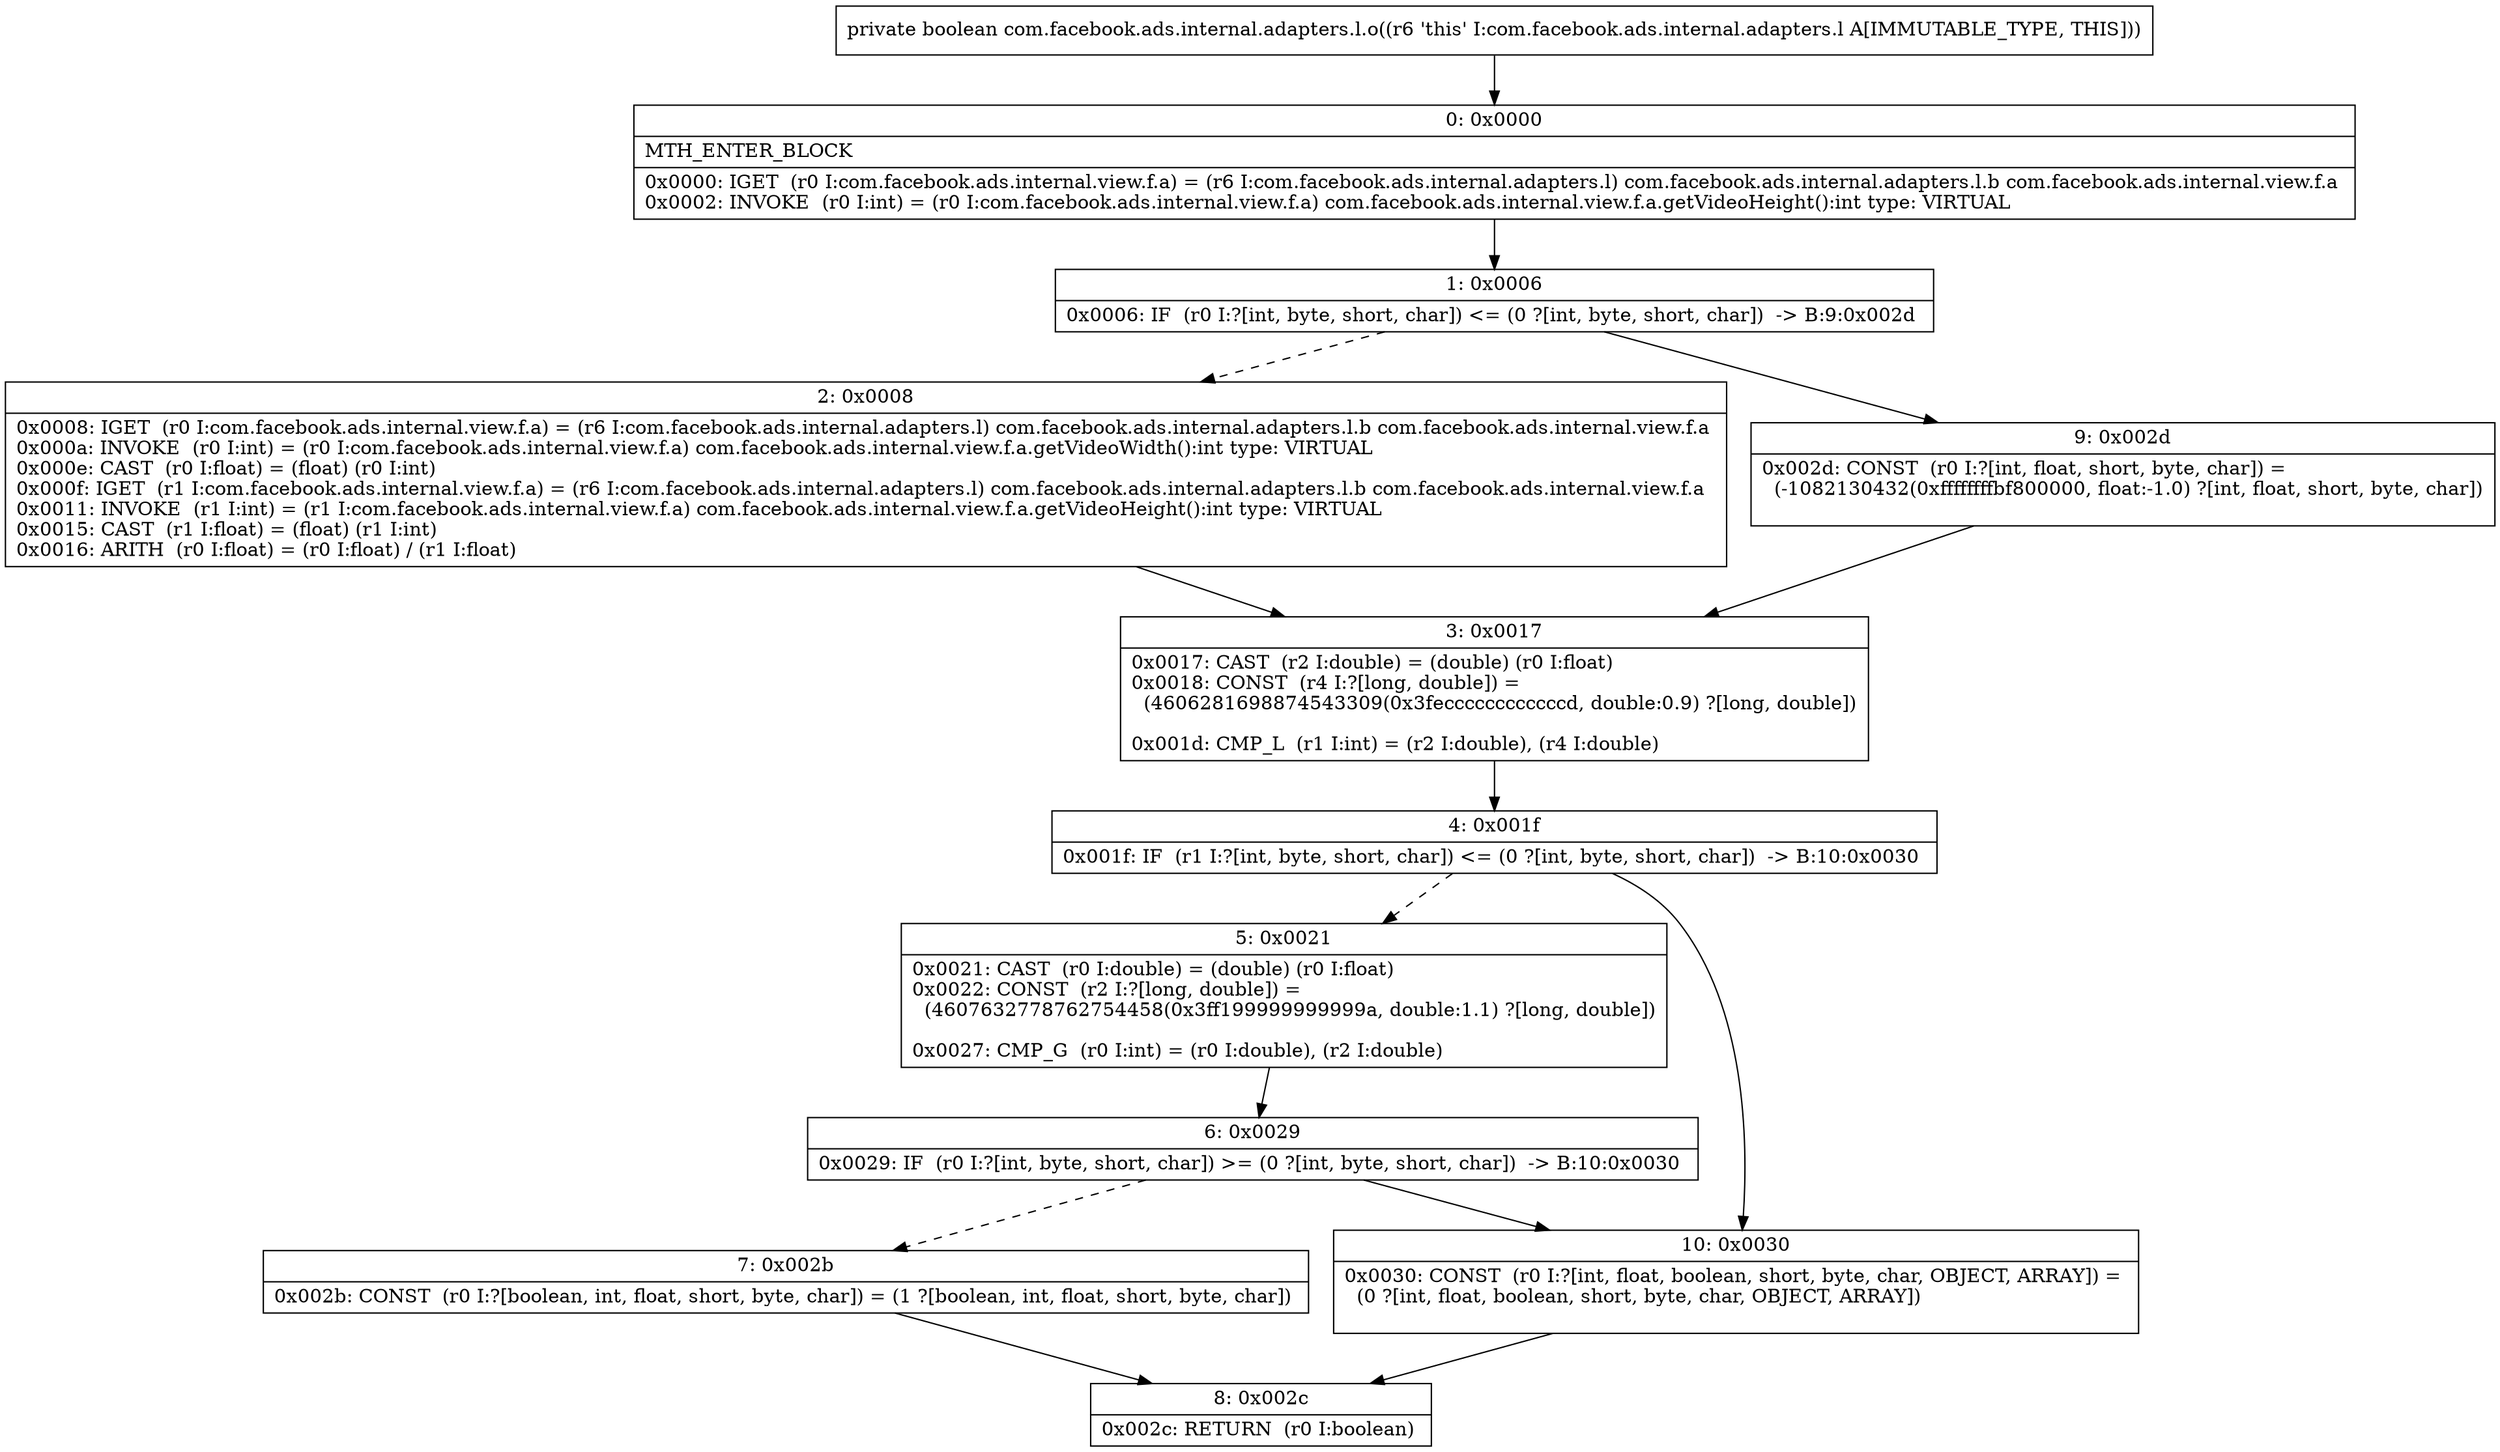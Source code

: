 digraph "CFG forcom.facebook.ads.internal.adapters.l.o()Z" {
Node_0 [shape=record,label="{0\:\ 0x0000|MTH_ENTER_BLOCK\l|0x0000: IGET  (r0 I:com.facebook.ads.internal.view.f.a) = (r6 I:com.facebook.ads.internal.adapters.l) com.facebook.ads.internal.adapters.l.b com.facebook.ads.internal.view.f.a \l0x0002: INVOKE  (r0 I:int) = (r0 I:com.facebook.ads.internal.view.f.a) com.facebook.ads.internal.view.f.a.getVideoHeight():int type: VIRTUAL \l}"];
Node_1 [shape=record,label="{1\:\ 0x0006|0x0006: IF  (r0 I:?[int, byte, short, char]) \<= (0 ?[int, byte, short, char])  \-\> B:9:0x002d \l}"];
Node_2 [shape=record,label="{2\:\ 0x0008|0x0008: IGET  (r0 I:com.facebook.ads.internal.view.f.a) = (r6 I:com.facebook.ads.internal.adapters.l) com.facebook.ads.internal.adapters.l.b com.facebook.ads.internal.view.f.a \l0x000a: INVOKE  (r0 I:int) = (r0 I:com.facebook.ads.internal.view.f.a) com.facebook.ads.internal.view.f.a.getVideoWidth():int type: VIRTUAL \l0x000e: CAST  (r0 I:float) = (float) (r0 I:int) \l0x000f: IGET  (r1 I:com.facebook.ads.internal.view.f.a) = (r6 I:com.facebook.ads.internal.adapters.l) com.facebook.ads.internal.adapters.l.b com.facebook.ads.internal.view.f.a \l0x0011: INVOKE  (r1 I:int) = (r1 I:com.facebook.ads.internal.view.f.a) com.facebook.ads.internal.view.f.a.getVideoHeight():int type: VIRTUAL \l0x0015: CAST  (r1 I:float) = (float) (r1 I:int) \l0x0016: ARITH  (r0 I:float) = (r0 I:float) \/ (r1 I:float) \l}"];
Node_3 [shape=record,label="{3\:\ 0x0017|0x0017: CAST  (r2 I:double) = (double) (r0 I:float) \l0x0018: CONST  (r4 I:?[long, double]) = \l  (4606281698874543309(0x3feccccccccccccd, double:0.9) ?[long, double])\l \l0x001d: CMP_L  (r1 I:int) = (r2 I:double), (r4 I:double) \l}"];
Node_4 [shape=record,label="{4\:\ 0x001f|0x001f: IF  (r1 I:?[int, byte, short, char]) \<= (0 ?[int, byte, short, char])  \-\> B:10:0x0030 \l}"];
Node_5 [shape=record,label="{5\:\ 0x0021|0x0021: CAST  (r0 I:double) = (double) (r0 I:float) \l0x0022: CONST  (r2 I:?[long, double]) = \l  (4607632778762754458(0x3ff199999999999a, double:1.1) ?[long, double])\l \l0x0027: CMP_G  (r0 I:int) = (r0 I:double), (r2 I:double) \l}"];
Node_6 [shape=record,label="{6\:\ 0x0029|0x0029: IF  (r0 I:?[int, byte, short, char]) \>= (0 ?[int, byte, short, char])  \-\> B:10:0x0030 \l}"];
Node_7 [shape=record,label="{7\:\ 0x002b|0x002b: CONST  (r0 I:?[boolean, int, float, short, byte, char]) = (1 ?[boolean, int, float, short, byte, char]) \l}"];
Node_8 [shape=record,label="{8\:\ 0x002c|0x002c: RETURN  (r0 I:boolean) \l}"];
Node_9 [shape=record,label="{9\:\ 0x002d|0x002d: CONST  (r0 I:?[int, float, short, byte, char]) = \l  (\-1082130432(0xffffffffbf800000, float:\-1.0) ?[int, float, short, byte, char])\l \l}"];
Node_10 [shape=record,label="{10\:\ 0x0030|0x0030: CONST  (r0 I:?[int, float, boolean, short, byte, char, OBJECT, ARRAY]) = \l  (0 ?[int, float, boolean, short, byte, char, OBJECT, ARRAY])\l \l}"];
MethodNode[shape=record,label="{private boolean com.facebook.ads.internal.adapters.l.o((r6 'this' I:com.facebook.ads.internal.adapters.l A[IMMUTABLE_TYPE, THIS])) }"];
MethodNode -> Node_0;
Node_0 -> Node_1;
Node_1 -> Node_2[style=dashed];
Node_1 -> Node_9;
Node_2 -> Node_3;
Node_3 -> Node_4;
Node_4 -> Node_5[style=dashed];
Node_4 -> Node_10;
Node_5 -> Node_6;
Node_6 -> Node_7[style=dashed];
Node_6 -> Node_10;
Node_7 -> Node_8;
Node_9 -> Node_3;
Node_10 -> Node_8;
}


